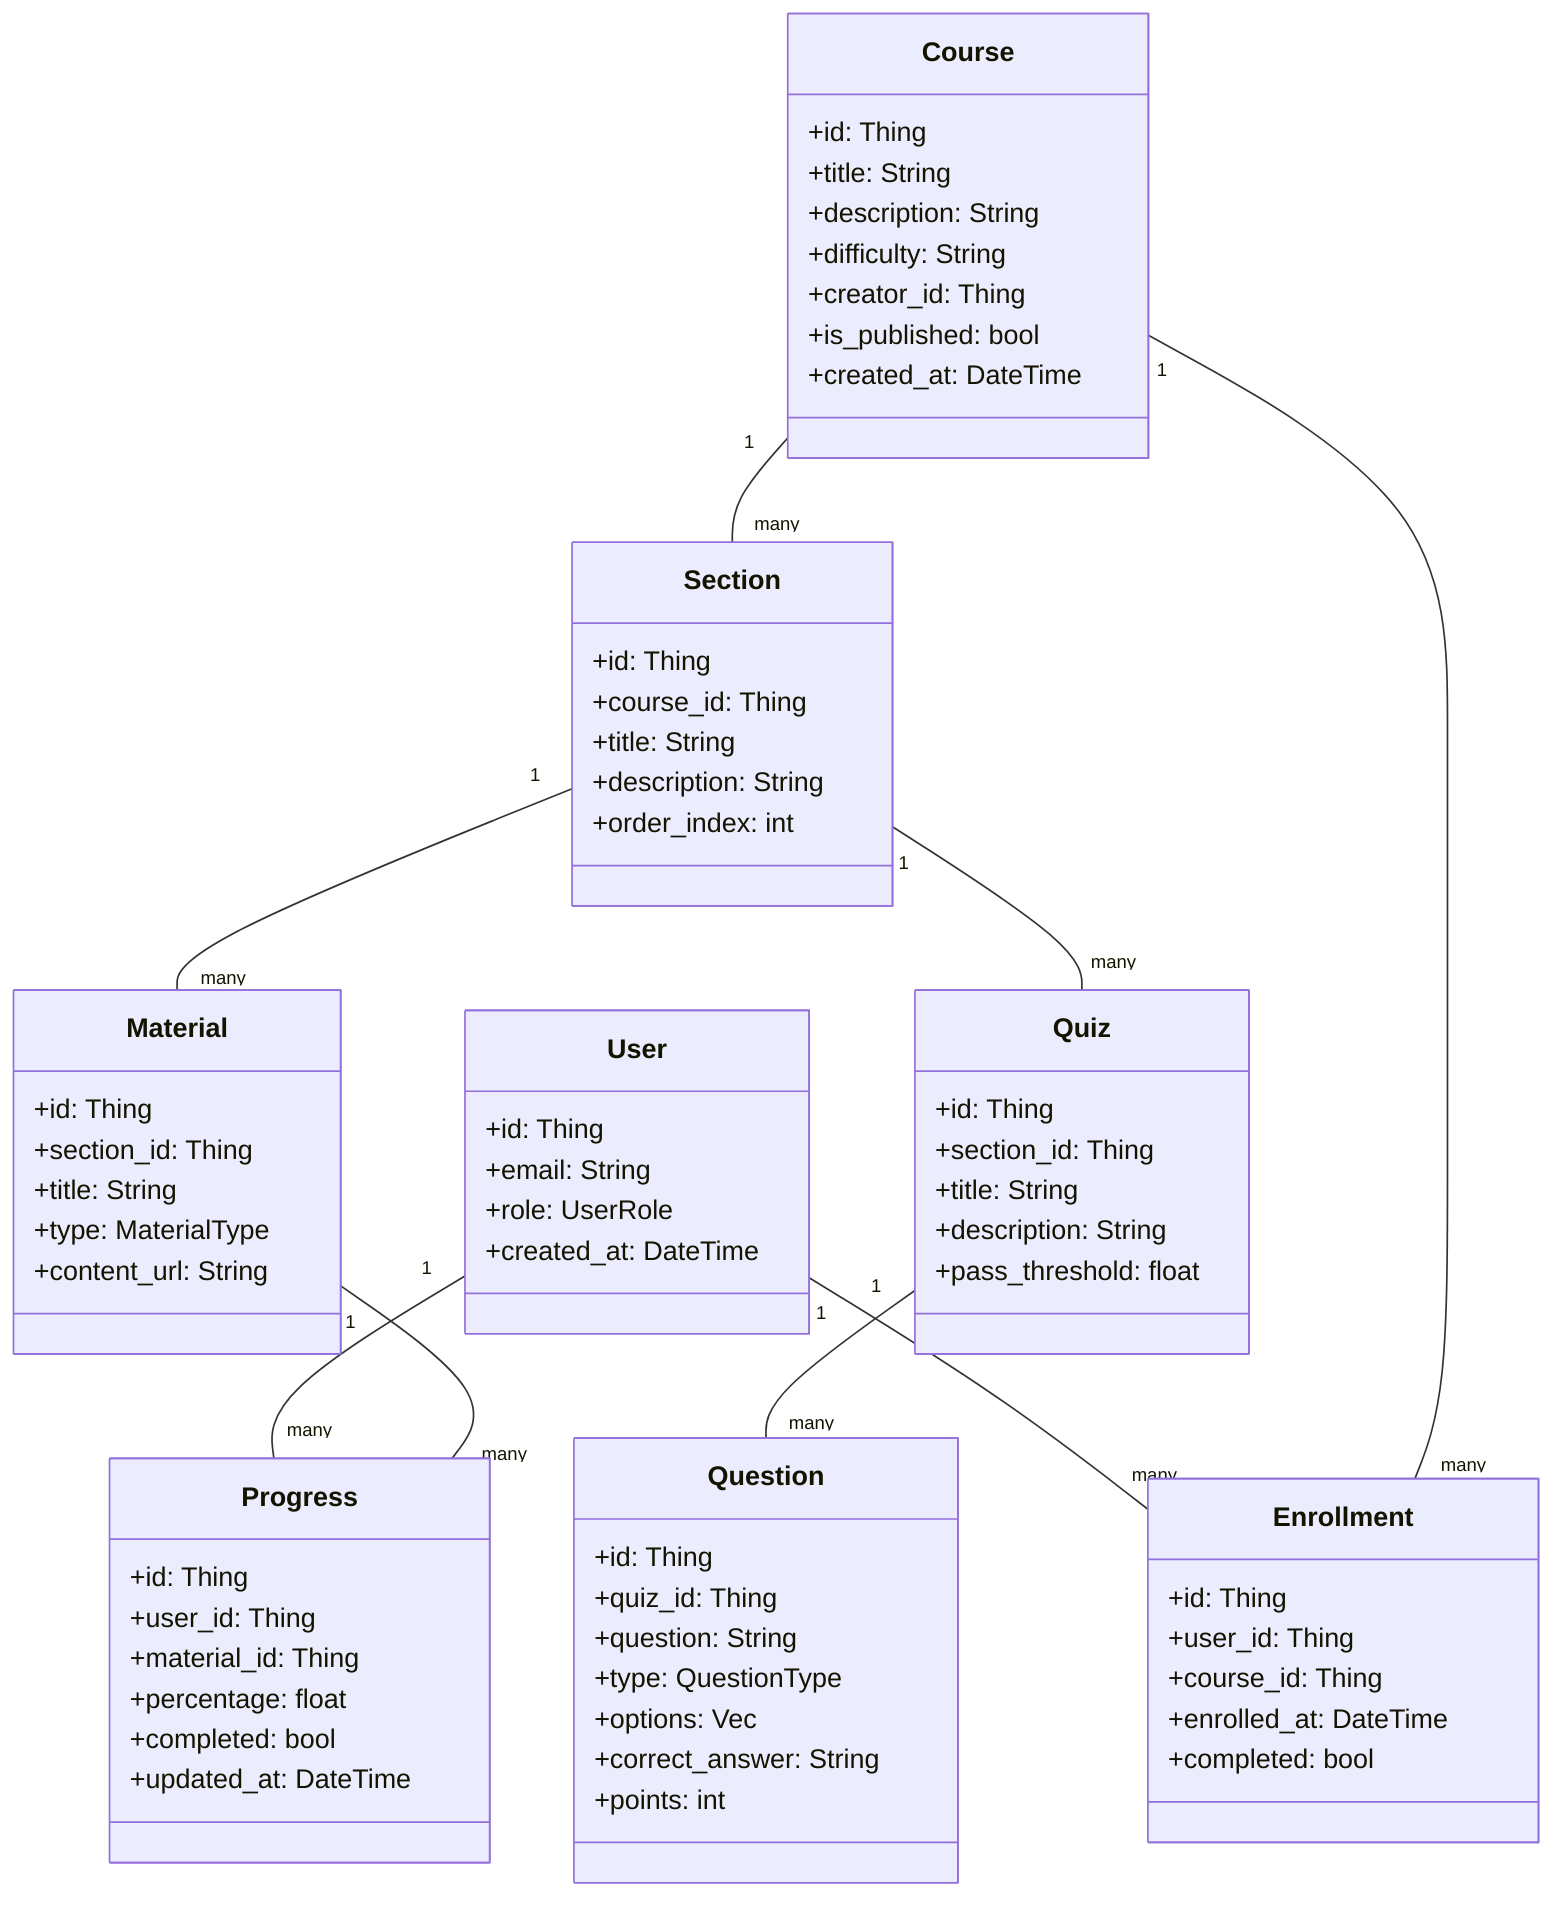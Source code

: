 classDiagram
    class User {
        +id: Thing
        +email: String
        +role: UserRole
        +created_at: DateTime
    }
    
    class Course {
        +id: Thing
        +title: String
        +description: String
        +difficulty: String
        +creator_id: Thing
        +is_published: bool
        +created_at: DateTime
    }
    
    class Section {
        +id: Thing
        +course_id: Thing
        +title: String
        +description: String
        +order_index: int
    }
    
    class Material {
        +id: Thing
        +section_id: Thing
        +title: String
        +type: MaterialType
        +content_url: String
    }
    
    class Enrollment {
        +id: Thing
        +user_id: Thing
        +course_id: Thing
        +enrolled_at: DateTime
        +completed: bool
    }
    
    class Progress {
        +id: Thing
        +user_id: Thing
        +material_id: Thing
        +percentage: float
        +completed: bool
        +updated_at: DateTime
    }
    
    class Quiz {
        +id: Thing
        +section_id: Thing
        +title: String
        +description: String
        +pass_threshold: float
    }
    
    class Question {
        +id: Thing
        +quiz_id: Thing
        +question: String
        +type: QuestionType
        +options: Vec<String>
        +correct_answer: String
        +points: int
    }
    
    User "1" -- "many" Enrollment
    User "1" -- "many" Progress
    Course "1" -- "many" Section
    Course "1" -- "many" Enrollment
    Section "1" -- "many" Material
    Section "1" -- "many" Quiz
    Material "1" -- "many" Progress
    Quiz "1" -- "many" Question